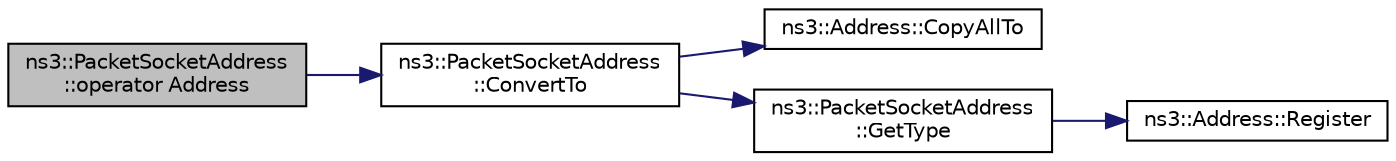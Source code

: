 digraph "ns3::PacketSocketAddress::operator Address"
{
  edge [fontname="Helvetica",fontsize="10",labelfontname="Helvetica",labelfontsize="10"];
  node [fontname="Helvetica",fontsize="10",shape=record];
  rankdir="LR";
  Node1 [label="ns3::PacketSocketAddress\l::operator Address",height=0.2,width=0.4,color="black", fillcolor="grey75", style="filled", fontcolor="black"];
  Node1 -> Node2 [color="midnightblue",fontsize="10",style="solid"];
  Node2 [label="ns3::PacketSocketAddress\l::ConvertTo",height=0.2,width=0.4,color="black", fillcolor="white", style="filled",URL="$d7/d64/classns3_1_1PacketSocketAddress.html#a9f4e994ecfa502b4913861adc28343ce",tooltip="Convert an instance of this class to a polymorphic Address instance. "];
  Node2 -> Node3 [color="midnightblue",fontsize="10",style="solid"];
  Node3 [label="ns3::Address::CopyAllTo",height=0.2,width=0.4,color="black", fillcolor="white", style="filled",URL="$d2/d5f/classns3_1_1Address.html#aeaaab8635590895225898456bc2ec697"];
  Node2 -> Node4 [color="midnightblue",fontsize="10",style="solid"];
  Node4 [label="ns3::PacketSocketAddress\l::GetType",height=0.2,width=0.4,color="black", fillcolor="white", style="filled",URL="$d7/d64/classns3_1_1PacketSocketAddress.html#a703aa2fb4a6a54902db175138723d6c9",tooltip="Return the Type of address. "];
  Node4 -> Node5 [color="midnightblue",fontsize="10",style="solid"];
  Node5 [label="ns3::Address::Register",height=0.2,width=0.4,color="black", fillcolor="white", style="filled",URL="$d2/d5f/classns3_1_1Address.html#a75d239c79bb3c39d64a8db4f2d3d9b20"];
}

